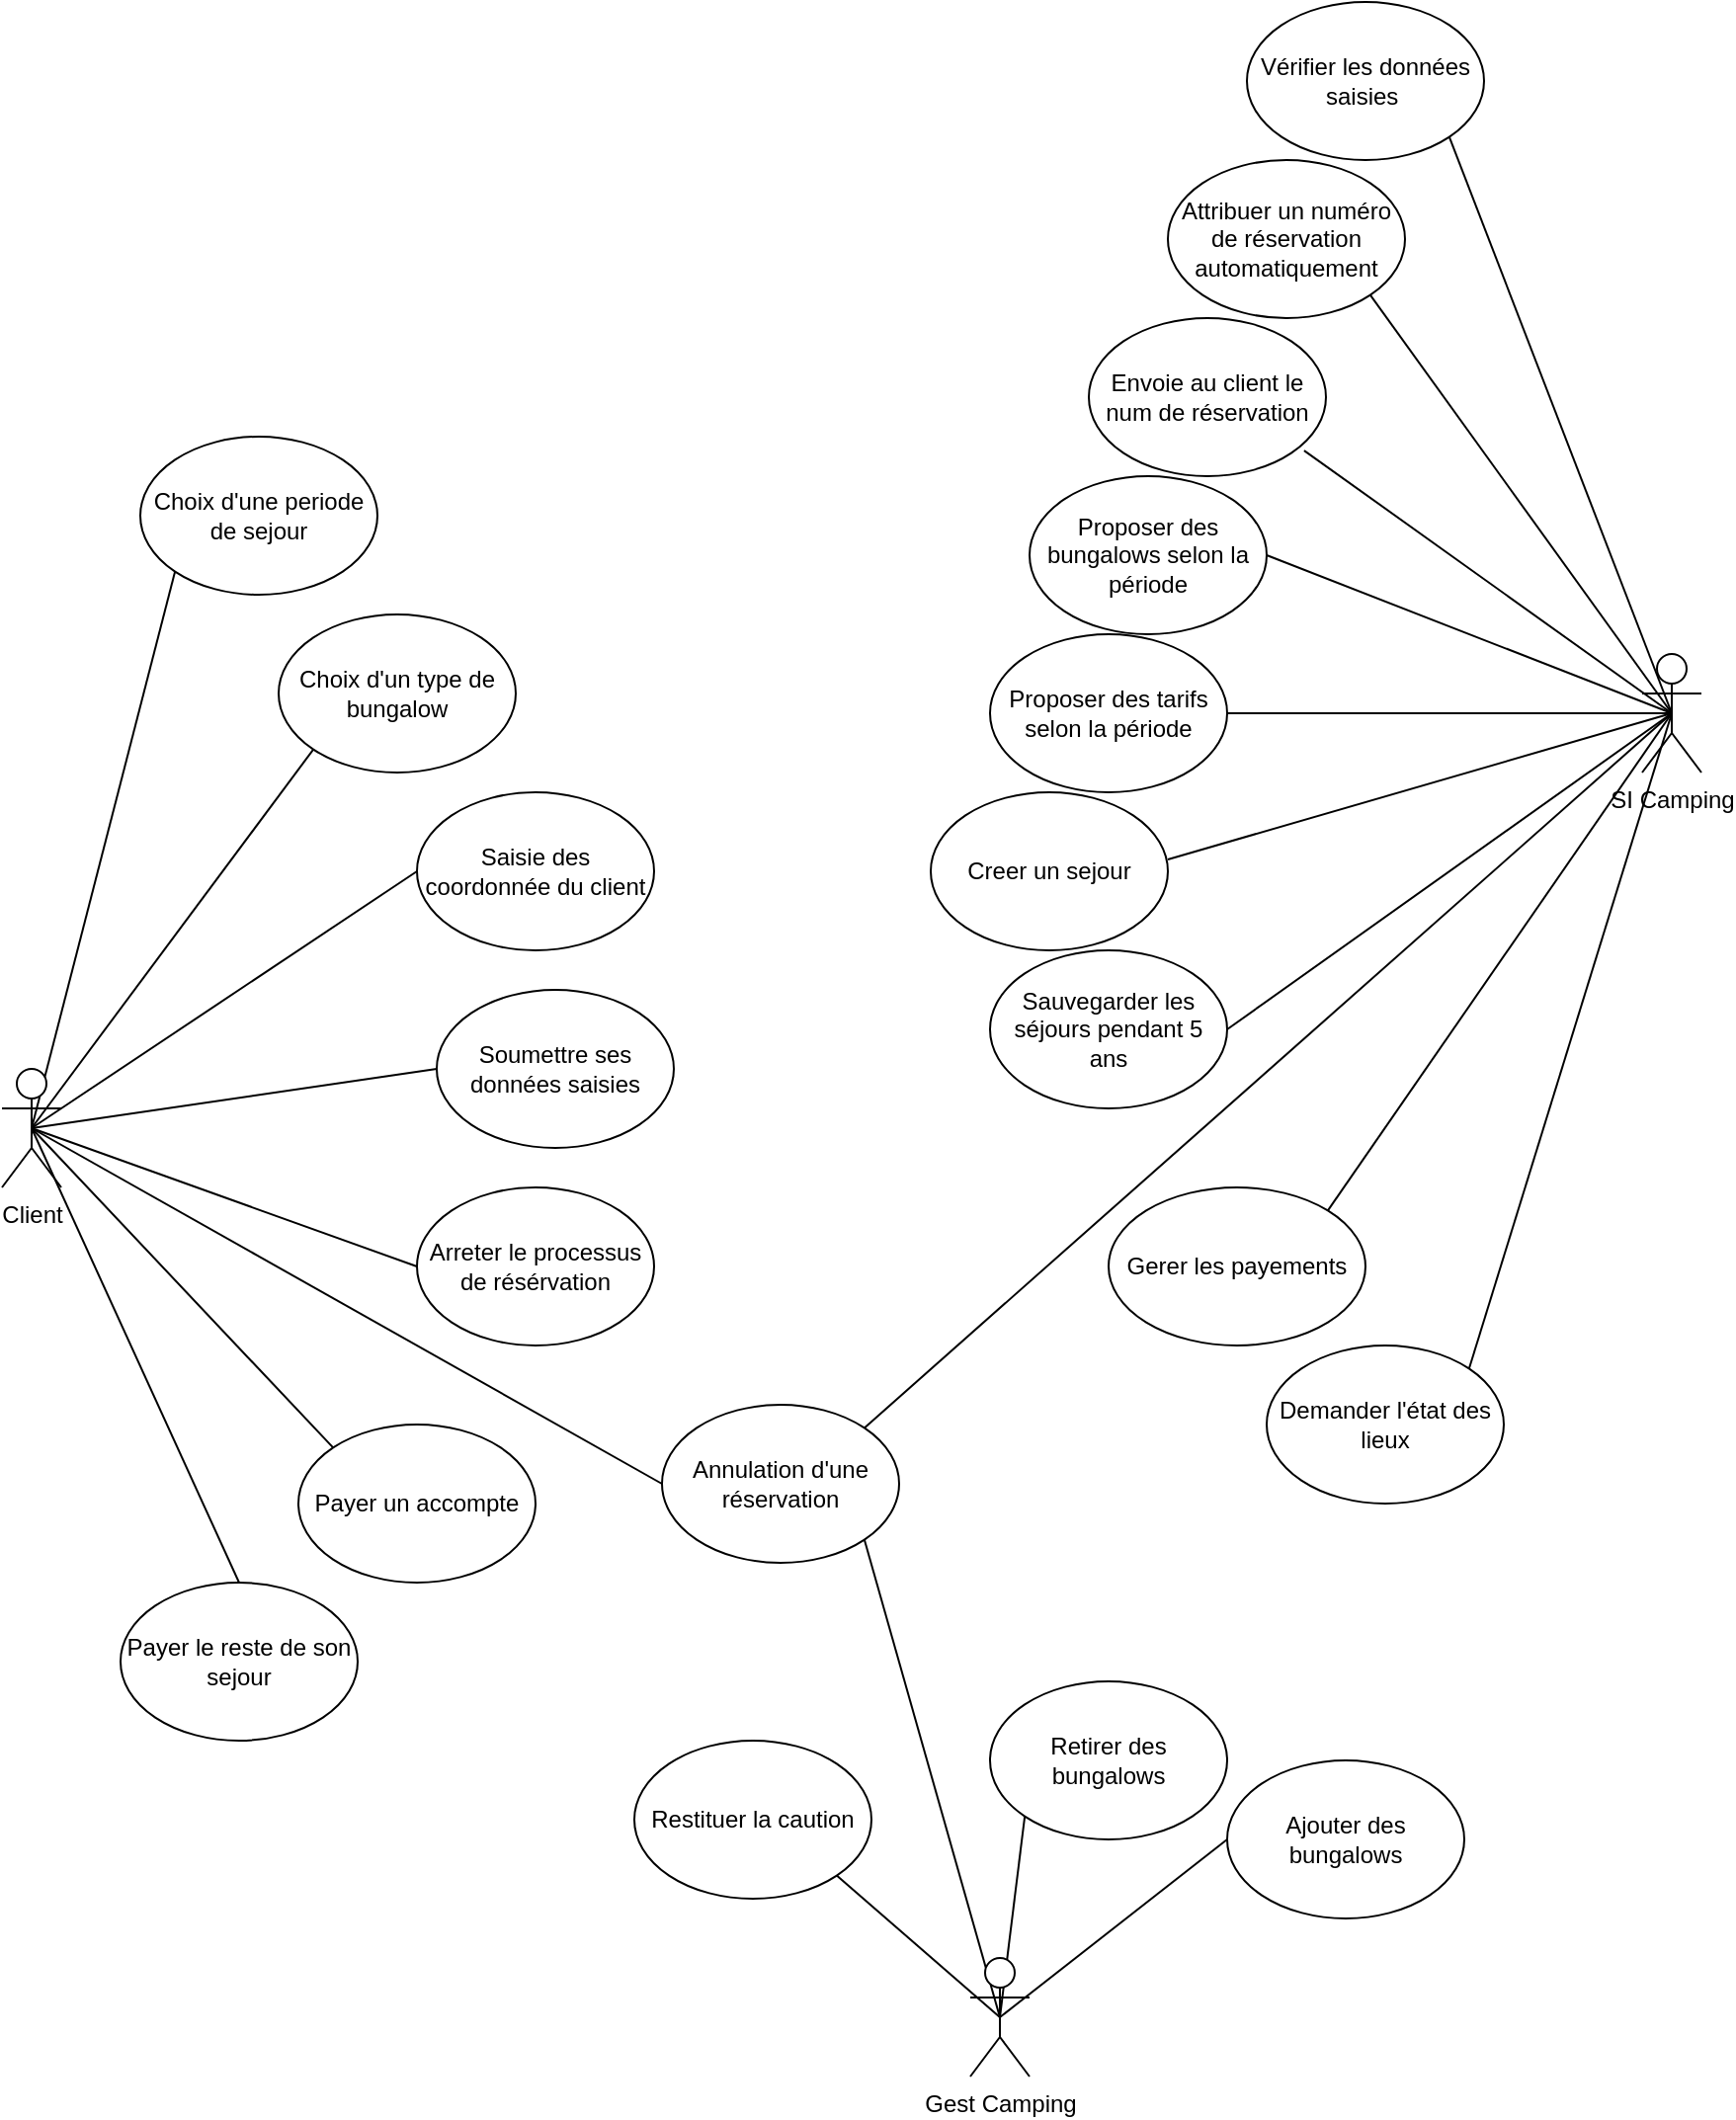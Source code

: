 <mxfile version="15.2.5" type="device"><diagram id="aEIIc2A8iEEbvNGdrY4p" name="Page-1"><mxGraphModel dx="1483" dy="766" grid="1" gridSize="10" guides="1" tooltips="1" connect="1" arrows="1" fold="1" page="1" pageScale="1" pageWidth="827" pageHeight="1169" math="0" shadow="0"><root><mxCell id="0"/><mxCell id="1" parent="0"/><mxCell id="tl-6BpbNOPgBT1EVZ7cW-77" style="edgeStyle=none;curved=1;rounded=0;orthogonalLoop=1;jettySize=auto;html=1;exitX=0.5;exitY=0.5;exitDx=0;exitDy=0;exitPerimeter=0;endArrow=none;endFill=0;startSize=14;endSize=14;sourcePerimeterSpacing=8;targetPerimeterSpacing=8;entryX=1;entryY=1;entryDx=0;entryDy=0;" parent="1" source="tl-6BpbNOPgBT1EVZ7cW-3" target="tl-6BpbNOPgBT1EVZ7cW-18" edge="1"><mxGeometry relative="1" as="geometry"><mxPoint x="510" y="810" as="targetPoint"/></mxGeometry></mxCell><mxCell id="tl-6BpbNOPgBT1EVZ7cW-78" style="edgeStyle=none;curved=1;rounded=0;orthogonalLoop=1;jettySize=auto;html=1;exitX=0.5;exitY=0.5;exitDx=0;exitDy=0;exitPerimeter=0;entryX=1;entryY=1;entryDx=0;entryDy=0;endArrow=none;endFill=0;startSize=14;endSize=14;sourcePerimeterSpacing=8;targetPerimeterSpacing=8;" parent="1" source="tl-6BpbNOPgBT1EVZ7cW-3" target="tl-6BpbNOPgBT1EVZ7cW-42" edge="1"><mxGeometry relative="1" as="geometry"/></mxCell><mxCell id="tl-6BpbNOPgBT1EVZ7cW-79" style="edgeStyle=none;curved=1;rounded=0;orthogonalLoop=1;jettySize=auto;html=1;exitX=0.5;exitY=0.5;exitDx=0;exitDy=0;exitPerimeter=0;entryX=0;entryY=0.5;entryDx=0;entryDy=0;endArrow=none;endFill=0;startSize=14;endSize=14;sourcePerimeterSpacing=8;targetPerimeterSpacing=8;" parent="1" source="tl-6BpbNOPgBT1EVZ7cW-3" target="tl-6BpbNOPgBT1EVZ7cW-39" edge="1"><mxGeometry relative="1" as="geometry"/></mxCell><mxCell id="tl-6BpbNOPgBT1EVZ7cW-80" style="edgeStyle=none;curved=1;rounded=0;orthogonalLoop=1;jettySize=auto;html=1;exitX=0.5;exitY=0.5;exitDx=0;exitDy=0;exitPerimeter=0;entryX=0;entryY=1;entryDx=0;entryDy=0;endArrow=none;endFill=0;startSize=14;endSize=14;sourcePerimeterSpacing=8;targetPerimeterSpacing=8;" parent="1" source="tl-6BpbNOPgBT1EVZ7cW-3" target="tl-6BpbNOPgBT1EVZ7cW-38" edge="1"><mxGeometry relative="1" as="geometry"/></mxCell><mxCell id="tl-6BpbNOPgBT1EVZ7cW-3" value="Gest Camping" style="shape=umlActor;verticalLabelPosition=bottom;verticalAlign=top;html=1;outlineConnect=0;hachureGap=4;pointerEvents=0;" parent="1" vertex="1"><mxGeometry x="570" y="990" width="30" height="60" as="geometry"/></mxCell><mxCell id="tl-6BpbNOPgBT1EVZ7cW-64" style="edgeStyle=none;curved=1;rounded=0;orthogonalLoop=1;jettySize=auto;html=1;exitX=0.5;exitY=0.5;exitDx=0;exitDy=0;exitPerimeter=0;entryX=1;entryY=1;entryDx=0;entryDy=0;endArrow=none;endFill=0;startSize=14;endSize=14;sourcePerimeterSpacing=8;targetPerimeterSpacing=8;" parent="1" source="tl-6BpbNOPgBT1EVZ7cW-4" target="tl-6BpbNOPgBT1EVZ7cW-28" edge="1"><mxGeometry relative="1" as="geometry"/></mxCell><mxCell id="tl-6BpbNOPgBT1EVZ7cW-65" style="edgeStyle=none;curved=1;rounded=0;orthogonalLoop=1;jettySize=auto;html=1;exitX=0.5;exitY=0.5;exitDx=0;exitDy=0;exitPerimeter=0;entryX=1;entryY=1;entryDx=0;entryDy=0;endArrow=none;endFill=0;startSize=14;endSize=14;sourcePerimeterSpacing=8;targetPerimeterSpacing=8;" parent="1" source="tl-6BpbNOPgBT1EVZ7cW-4" target="tl-6BpbNOPgBT1EVZ7cW-26" edge="1"><mxGeometry relative="1" as="geometry"/></mxCell><mxCell id="tl-6BpbNOPgBT1EVZ7cW-66" style="edgeStyle=none;curved=1;rounded=0;orthogonalLoop=1;jettySize=auto;html=1;exitX=0.5;exitY=0.5;exitDx=0;exitDy=0;exitPerimeter=0;entryX=0.908;entryY=0.838;entryDx=0;entryDy=0;entryPerimeter=0;endArrow=none;endFill=0;startSize=14;endSize=14;sourcePerimeterSpacing=8;targetPerimeterSpacing=8;" parent="1" source="tl-6BpbNOPgBT1EVZ7cW-4" target="tl-6BpbNOPgBT1EVZ7cW-27" edge="1"><mxGeometry relative="1" as="geometry"/></mxCell><mxCell id="tl-6BpbNOPgBT1EVZ7cW-68" style="edgeStyle=none;curved=1;rounded=0;orthogonalLoop=1;jettySize=auto;html=1;exitX=0.5;exitY=0.5;exitDx=0;exitDy=0;exitPerimeter=0;entryX=1;entryY=0.5;entryDx=0;entryDy=0;endArrow=none;endFill=0;startSize=14;endSize=14;sourcePerimeterSpacing=8;targetPerimeterSpacing=8;" parent="1" source="tl-6BpbNOPgBT1EVZ7cW-4" target="tl-6BpbNOPgBT1EVZ7cW-32" edge="1"><mxGeometry relative="1" as="geometry"/></mxCell><mxCell id="tl-6BpbNOPgBT1EVZ7cW-69" style="edgeStyle=none;curved=1;rounded=0;orthogonalLoop=1;jettySize=auto;html=1;exitX=0.5;exitY=0.5;exitDx=0;exitDy=0;exitPerimeter=0;entryX=1;entryY=0.5;entryDx=0;entryDy=0;endArrow=none;endFill=0;startSize=14;endSize=14;sourcePerimeterSpacing=8;targetPerimeterSpacing=8;" parent="1" source="tl-6BpbNOPgBT1EVZ7cW-4" target="tl-6BpbNOPgBT1EVZ7cW-33" edge="1"><mxGeometry relative="1" as="geometry"/></mxCell><mxCell id="tl-6BpbNOPgBT1EVZ7cW-70" style="edgeStyle=none;curved=1;rounded=0;orthogonalLoop=1;jettySize=auto;html=1;exitX=0.5;exitY=0.5;exitDx=0;exitDy=0;exitPerimeter=0;entryX=1;entryY=0;entryDx=0;entryDy=0;endArrow=none;endFill=0;startSize=14;endSize=14;sourcePerimeterSpacing=8;targetPerimeterSpacing=8;" parent="1" source="tl-6BpbNOPgBT1EVZ7cW-4" target="tl-6BpbNOPgBT1EVZ7cW-18" edge="1"><mxGeometry relative="1" as="geometry"><mxPoint x="720" y="440" as="targetPoint"/></mxGeometry></mxCell><mxCell id="tl-6BpbNOPgBT1EVZ7cW-71" style="edgeStyle=none;curved=1;rounded=0;orthogonalLoop=1;jettySize=auto;html=1;exitX=0.5;exitY=0.5;exitDx=0;exitDy=0;exitPerimeter=0;entryX=1;entryY=0.425;entryDx=0;entryDy=0;entryPerimeter=0;endArrow=none;endFill=0;startSize=14;endSize=14;sourcePerimeterSpacing=8;targetPerimeterSpacing=8;" parent="1" source="tl-6BpbNOPgBT1EVZ7cW-4" target="tl-6BpbNOPgBT1EVZ7cW-35" edge="1"><mxGeometry relative="1" as="geometry"/></mxCell><mxCell id="tl-6BpbNOPgBT1EVZ7cW-72" style="edgeStyle=none;curved=1;rounded=0;orthogonalLoop=1;jettySize=auto;html=1;exitX=0.5;exitY=0.5;exitDx=0;exitDy=0;exitPerimeter=0;entryX=1;entryY=0.5;entryDx=0;entryDy=0;endArrow=none;endFill=0;startSize=14;endSize=14;sourcePerimeterSpacing=8;targetPerimeterSpacing=8;" parent="1" source="tl-6BpbNOPgBT1EVZ7cW-4" target="tl-6BpbNOPgBT1EVZ7cW-25" edge="1"><mxGeometry relative="1" as="geometry"/></mxCell><mxCell id="tl-6BpbNOPgBT1EVZ7cW-73" style="edgeStyle=none;curved=1;rounded=0;orthogonalLoop=1;jettySize=auto;html=1;exitX=0.5;exitY=0.5;exitDx=0;exitDy=0;exitPerimeter=0;entryX=1;entryY=0;entryDx=0;entryDy=0;endArrow=none;endFill=0;startSize=14;endSize=14;sourcePerimeterSpacing=8;targetPerimeterSpacing=8;" parent="1" source="tl-6BpbNOPgBT1EVZ7cW-4" target="tl-6BpbNOPgBT1EVZ7cW-34" edge="1"><mxGeometry relative="1" as="geometry"/></mxCell><mxCell id="tl-6BpbNOPgBT1EVZ7cW-74" style="edgeStyle=none;curved=1;rounded=0;orthogonalLoop=1;jettySize=auto;html=1;exitX=0.5;exitY=0.5;exitDx=0;exitDy=0;exitPerimeter=0;entryX=1;entryY=0;entryDx=0;entryDy=0;endArrow=none;endFill=0;startSize=14;endSize=14;sourcePerimeterSpacing=8;targetPerimeterSpacing=8;" parent="1" source="tl-6BpbNOPgBT1EVZ7cW-4" target="tl-6BpbNOPgBT1EVZ7cW-36" edge="1"><mxGeometry relative="1" as="geometry"/></mxCell><mxCell id="tl-6BpbNOPgBT1EVZ7cW-4" value="SI Camping" style="shape=umlActor;verticalLabelPosition=bottom;verticalAlign=top;html=1;outlineConnect=0;hachureGap=4;pointerEvents=0;" parent="1" vertex="1"><mxGeometry x="910" y="330" width="30" height="60" as="geometry"/></mxCell><mxCell id="tl-6BpbNOPgBT1EVZ7cW-56" style="edgeStyle=none;curved=1;rounded=0;orthogonalLoop=1;jettySize=auto;html=1;exitX=0.5;exitY=0.5;exitDx=0;exitDy=0;exitPerimeter=0;entryX=0;entryY=1;entryDx=0;entryDy=0;endArrow=none;endFill=0;startSize=14;endSize=14;sourcePerimeterSpacing=8;targetPerimeterSpacing=8;" parent="1" source="tl-6BpbNOPgBT1EVZ7cW-5" target="tl-6BpbNOPgBT1EVZ7cW-12" edge="1"><mxGeometry relative="1" as="geometry"/></mxCell><mxCell id="tl-6BpbNOPgBT1EVZ7cW-57" style="edgeStyle=none;curved=1;rounded=0;orthogonalLoop=1;jettySize=auto;html=1;exitX=0.5;exitY=0.5;exitDx=0;exitDy=0;exitPerimeter=0;entryX=0;entryY=1;entryDx=0;entryDy=0;endArrow=none;endFill=0;startSize=14;endSize=14;sourcePerimeterSpacing=8;targetPerimeterSpacing=8;" parent="1" source="tl-6BpbNOPgBT1EVZ7cW-5" target="tl-6BpbNOPgBT1EVZ7cW-13" edge="1"><mxGeometry relative="1" as="geometry"/></mxCell><mxCell id="tl-6BpbNOPgBT1EVZ7cW-58" style="edgeStyle=none;curved=1;rounded=0;orthogonalLoop=1;jettySize=auto;html=1;exitX=0.5;exitY=0.5;exitDx=0;exitDy=0;exitPerimeter=0;entryX=0;entryY=0.5;entryDx=0;entryDy=0;endArrow=none;endFill=0;startSize=14;endSize=14;sourcePerimeterSpacing=8;targetPerimeterSpacing=8;" parent="1" source="tl-6BpbNOPgBT1EVZ7cW-5" target="tl-6BpbNOPgBT1EVZ7cW-15" edge="1"><mxGeometry relative="1" as="geometry"/></mxCell><mxCell id="tl-6BpbNOPgBT1EVZ7cW-59" style="edgeStyle=none;curved=1;rounded=0;orthogonalLoop=1;jettySize=auto;html=1;exitX=0.5;exitY=0.5;exitDx=0;exitDy=0;exitPerimeter=0;entryX=0;entryY=0.5;entryDx=0;entryDy=0;endArrow=none;endFill=0;startSize=14;endSize=14;sourcePerimeterSpacing=8;targetPerimeterSpacing=8;" parent="1" source="tl-6BpbNOPgBT1EVZ7cW-5" target="tl-6BpbNOPgBT1EVZ7cW-22" edge="1"><mxGeometry relative="1" as="geometry"/></mxCell><mxCell id="tl-6BpbNOPgBT1EVZ7cW-60" style="edgeStyle=none;curved=1;rounded=0;orthogonalLoop=1;jettySize=auto;html=1;exitX=0.5;exitY=0.5;exitDx=0;exitDy=0;exitPerimeter=0;entryX=0;entryY=0.5;entryDx=0;entryDy=0;endArrow=none;endFill=0;startSize=14;endSize=14;sourcePerimeterSpacing=8;targetPerimeterSpacing=8;" parent="1" source="tl-6BpbNOPgBT1EVZ7cW-5" target="tl-6BpbNOPgBT1EVZ7cW-14" edge="1"><mxGeometry relative="1" as="geometry"/></mxCell><mxCell id="tl-6BpbNOPgBT1EVZ7cW-61" style="edgeStyle=none;curved=1;rounded=0;orthogonalLoop=1;jettySize=auto;html=1;exitX=0.5;exitY=0.5;exitDx=0;exitDy=0;exitPerimeter=0;entryX=0;entryY=0.5;entryDx=0;entryDy=0;endArrow=none;endFill=0;startSize=14;endSize=14;sourcePerimeterSpacing=8;targetPerimeterSpacing=8;" parent="1" source="tl-6BpbNOPgBT1EVZ7cW-5" target="tl-6BpbNOPgBT1EVZ7cW-18" edge="1"><mxGeometry relative="1" as="geometry"/></mxCell><mxCell id="tl-6BpbNOPgBT1EVZ7cW-62" style="edgeStyle=none;curved=1;rounded=0;orthogonalLoop=1;jettySize=auto;html=1;exitX=0.5;exitY=0.5;exitDx=0;exitDy=0;exitPerimeter=0;entryX=0;entryY=0;entryDx=0;entryDy=0;endArrow=none;endFill=0;startSize=14;endSize=14;sourcePerimeterSpacing=8;targetPerimeterSpacing=8;" parent="1" source="tl-6BpbNOPgBT1EVZ7cW-5" target="tl-6BpbNOPgBT1EVZ7cW-19" edge="1"><mxGeometry relative="1" as="geometry"/></mxCell><mxCell id="tl-6BpbNOPgBT1EVZ7cW-63" style="edgeStyle=none;curved=1;rounded=0;orthogonalLoop=1;jettySize=auto;html=1;exitX=0.5;exitY=0.5;exitDx=0;exitDy=0;exitPerimeter=0;entryX=0.5;entryY=0;entryDx=0;entryDy=0;endArrow=none;endFill=0;startSize=14;endSize=14;sourcePerimeterSpacing=8;targetPerimeterSpacing=8;" parent="1" source="tl-6BpbNOPgBT1EVZ7cW-5" target="tl-6BpbNOPgBT1EVZ7cW-20" edge="1"><mxGeometry relative="1" as="geometry"/></mxCell><mxCell id="tl-6BpbNOPgBT1EVZ7cW-5" value="Client" style="shape=umlActor;verticalLabelPosition=bottom;verticalAlign=top;html=1;outlineConnect=0;hachureGap=4;pointerEvents=0;" parent="1" vertex="1"><mxGeometry x="80" y="540" width="30" height="60" as="geometry"/></mxCell><mxCell id="tl-6BpbNOPgBT1EVZ7cW-12" value="Choix d'une periode de sejour" style="ellipse;whiteSpace=wrap;html=1;hachureGap=4;pointerEvents=0;" parent="1" vertex="1"><mxGeometry x="150" y="220" width="120" height="80" as="geometry"/></mxCell><mxCell id="tl-6BpbNOPgBT1EVZ7cW-13" value="Choix d'un type de bungalow" style="ellipse;whiteSpace=wrap;html=1;hachureGap=4;pointerEvents=0;" parent="1" vertex="1"><mxGeometry x="220" y="310" width="120" height="80" as="geometry"/></mxCell><mxCell id="tl-6BpbNOPgBT1EVZ7cW-14" value="Arreter le processus de résérvation" style="ellipse;whiteSpace=wrap;html=1;hachureGap=4;pointerEvents=0;" parent="1" vertex="1"><mxGeometry x="290" y="600" width="120" height="80" as="geometry"/></mxCell><mxCell id="tl-6BpbNOPgBT1EVZ7cW-15" value="Saisie des coordonnée du client" style="ellipse;whiteSpace=wrap;html=1;hachureGap=4;pointerEvents=0;" parent="1" vertex="1"><mxGeometry x="290" y="400" width="120" height="80" as="geometry"/></mxCell><mxCell id="tl-6BpbNOPgBT1EVZ7cW-18" value="Annulation d'une réservation" style="ellipse;whiteSpace=wrap;html=1;hachureGap=4;pointerEvents=0;" parent="1" vertex="1"><mxGeometry x="414" y="710" width="120" height="80" as="geometry"/></mxCell><mxCell id="tl-6BpbNOPgBT1EVZ7cW-19" value="Payer un accompte" style="ellipse;whiteSpace=wrap;html=1;hachureGap=4;pointerEvents=0;" parent="1" vertex="1"><mxGeometry x="230" y="720" width="120" height="80" as="geometry"/></mxCell><mxCell id="tl-6BpbNOPgBT1EVZ7cW-20" value="Payer le reste de son sejour" style="ellipse;whiteSpace=wrap;html=1;hachureGap=4;pointerEvents=0;" parent="1" vertex="1"><mxGeometry x="140" y="800" width="120" height="80" as="geometry"/></mxCell><mxCell id="tl-6BpbNOPgBT1EVZ7cW-22" value="Soumettre ses données saisies" style="ellipse;whiteSpace=wrap;html=1;hachureGap=4;pointerEvents=0;" parent="1" vertex="1"><mxGeometry x="300" y="500" width="120" height="80" as="geometry"/></mxCell><mxCell id="tl-6BpbNOPgBT1EVZ7cW-25" value="Sauvegarder les séjours pendant 5 ans" style="ellipse;whiteSpace=wrap;html=1;hachureGap=4;pointerEvents=0;" parent="1" vertex="1"><mxGeometry x="580" y="480" width="120" height="80" as="geometry"/></mxCell><mxCell id="tl-6BpbNOPgBT1EVZ7cW-26" value="Attribuer un numéro de réservation automatiquement" style="ellipse;whiteSpace=wrap;html=1;hachureGap=4;pointerEvents=0;" parent="1" vertex="1"><mxGeometry x="670" y="80" width="120" height="80" as="geometry"/></mxCell><mxCell id="tl-6BpbNOPgBT1EVZ7cW-27" value="Envoie au client le num de réservation" style="ellipse;whiteSpace=wrap;html=1;hachureGap=4;pointerEvents=0;" parent="1" vertex="1"><mxGeometry x="630" y="160" width="120" height="80" as="geometry"/></mxCell><mxCell id="tl-6BpbNOPgBT1EVZ7cW-28" value="Vérifier les données saisies&amp;nbsp;" style="ellipse;whiteSpace=wrap;html=1;hachureGap=4;pointerEvents=0;" parent="1" vertex="1"><mxGeometry x="710" width="120" height="80" as="geometry"/></mxCell><mxCell id="tl-6BpbNOPgBT1EVZ7cW-32" value="Proposer des bungalows selon la période" style="ellipse;whiteSpace=wrap;html=1;hachureGap=4;pointerEvents=0;" parent="1" vertex="1"><mxGeometry x="600" y="240" width="120" height="80" as="geometry"/></mxCell><mxCell id="tl-6BpbNOPgBT1EVZ7cW-33" value="Proposer des tarifs selon la période" style="ellipse;whiteSpace=wrap;html=1;hachureGap=4;pointerEvents=0;" parent="1" vertex="1"><mxGeometry x="580" y="320" width="120" height="80" as="geometry"/></mxCell><mxCell id="tl-6BpbNOPgBT1EVZ7cW-34" value="Gerer les payements" style="ellipse;whiteSpace=wrap;html=1;hachureGap=4;pointerEvents=0;" parent="1" vertex="1"><mxGeometry x="640" y="600" width="130" height="80" as="geometry"/></mxCell><mxCell id="tl-6BpbNOPgBT1EVZ7cW-35" value="Creer un sejour" style="ellipse;whiteSpace=wrap;html=1;hachureGap=4;pointerEvents=0;" parent="1" vertex="1"><mxGeometry x="550" y="400" width="120" height="80" as="geometry"/></mxCell><mxCell id="tl-6BpbNOPgBT1EVZ7cW-36" value="Demander l'état des lieux" style="ellipse;whiteSpace=wrap;html=1;hachureGap=4;pointerEvents=0;" parent="1" vertex="1"><mxGeometry x="720" y="680" width="120" height="80" as="geometry"/></mxCell><mxCell id="tl-6BpbNOPgBT1EVZ7cW-38" value="Retirer des bungalows" style="ellipse;whiteSpace=wrap;html=1;hachureGap=4;pointerEvents=0;" parent="1" vertex="1"><mxGeometry x="580" y="850" width="120" height="80" as="geometry"/></mxCell><mxCell id="tl-6BpbNOPgBT1EVZ7cW-39" value="Ajouter des bungalows" style="ellipse;whiteSpace=wrap;html=1;hachureGap=4;pointerEvents=0;" parent="1" vertex="1"><mxGeometry x="700" y="890" width="120" height="80" as="geometry"/></mxCell><mxCell id="tl-6BpbNOPgBT1EVZ7cW-42" value="Restituer la caution" style="ellipse;whiteSpace=wrap;html=1;hachureGap=4;pointerEvents=0;" parent="1" vertex="1"><mxGeometry x="400" y="880" width="120" height="80" as="geometry"/></mxCell></root></mxGraphModel></diagram></mxfile>